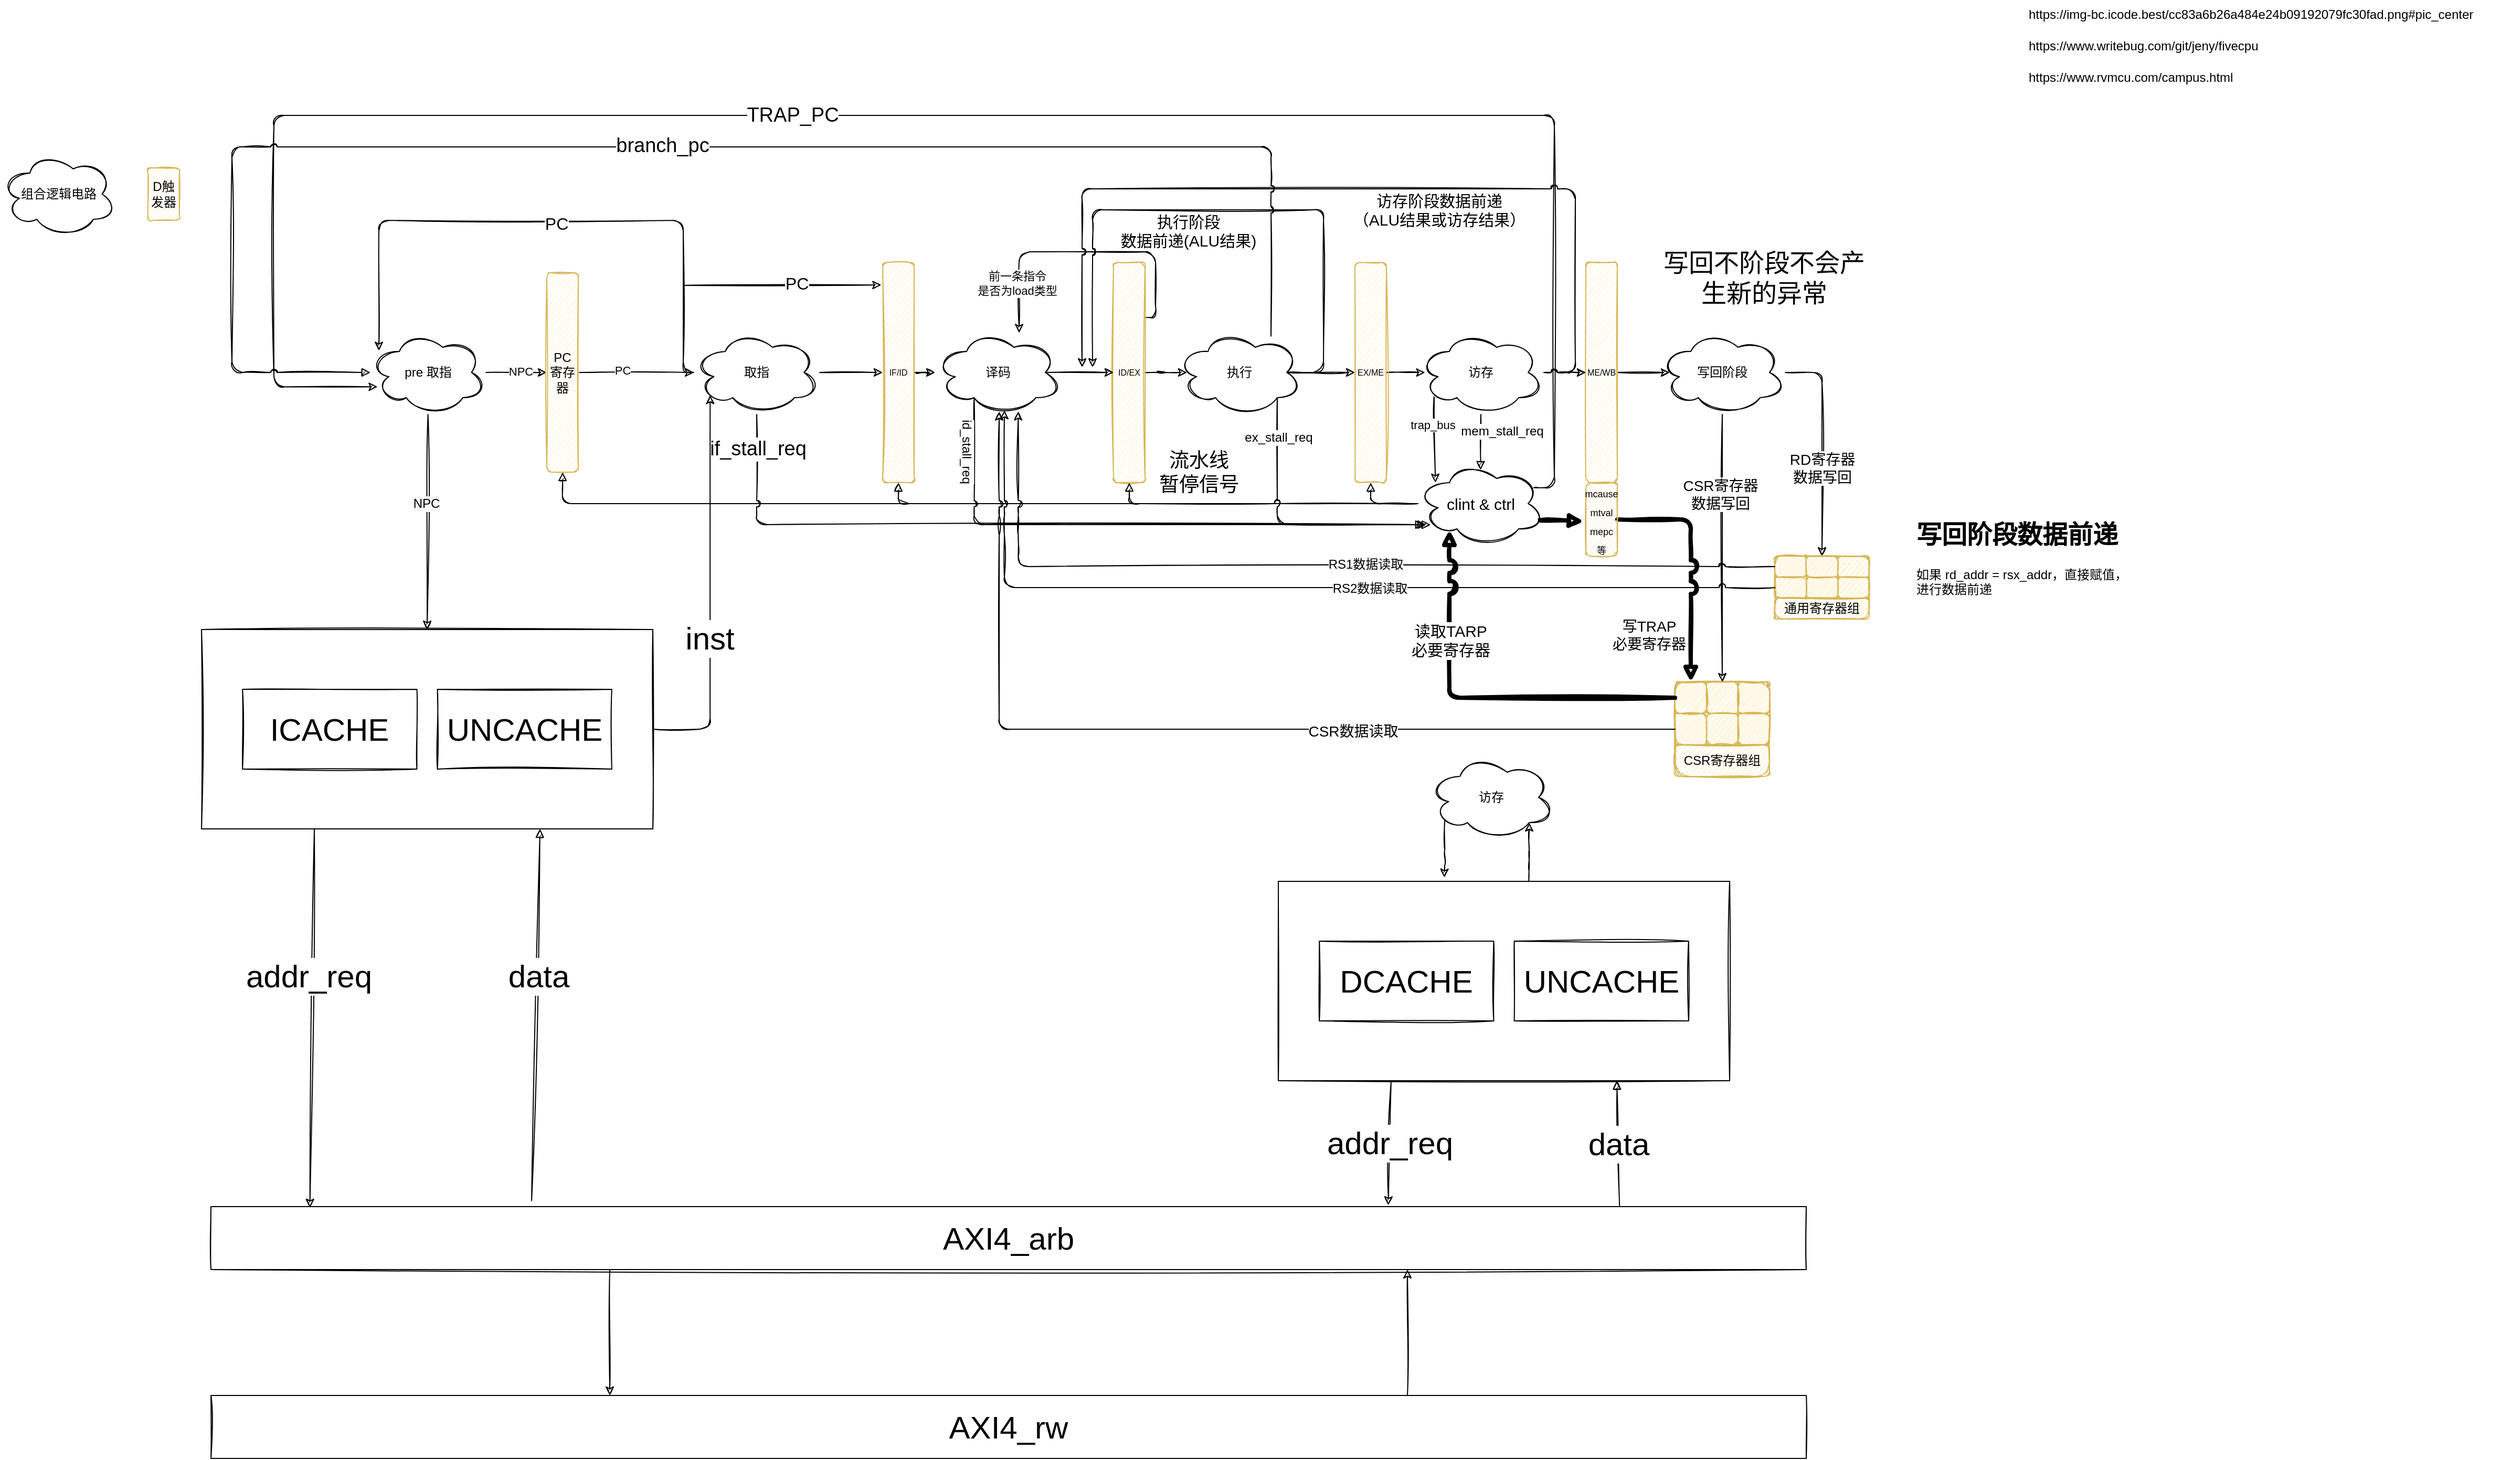 <mxfile>
    <diagram id="fFQ4FI2WHlDWYevL5R3L" name="第 1 页">
        <mxGraphModel dx="3670" dy="2037" grid="1" gridSize="10" guides="1" tooltips="1" connect="1" arrows="1" fold="1" page="1" pageScale="1" pageWidth="827" pageHeight="1169" background="#ffffff" math="0" shadow="0">
            <root>
                <mxCell id="0"/>
                <mxCell id="1" parent="0"/>
                <mxCell id="73" style="edgeStyle=orthogonalEdgeStyle;rounded=1;sketch=1;jumpStyle=arc;jumpSize=6;html=1;fontSize=9;endArrow=block;strokeColor=default;strokeWidth=1;entryX=0.5;entryY=1;entryDx=0;entryDy=0;" parent="1" source="54" target="zGGGupaVOVgGhXEfBQD1-1" edge="1">
                    <mxGeometry relative="1" as="geometry">
                        <mxPoint x="7.5" y="580" as="targetPoint"/>
                    </mxGeometry>
                </mxCell>
                <mxCell id="74" style="edgeStyle=orthogonalEdgeStyle;rounded=1;sketch=1;jumpStyle=arc;jumpSize=6;html=1;entryX=0.5;entryY=1;entryDx=0;entryDy=0;fontSize=9;endArrow=block;strokeColor=default;strokeWidth=1;" parent="1" source="54" target="36" edge="1">
                    <mxGeometry relative="1" as="geometry"/>
                </mxCell>
                <mxCell id="75" value="流水线&lt;br&gt;暂停信号" style="edgeLabel;html=1;align=center;verticalAlign=middle;resizable=0;points=[];fontSize=19;rounded=1;sketch=1;" parent="74" vertex="1" connectable="0">
                    <mxGeometry x="0.449" y="1" relative="1" as="geometry">
                        <mxPoint x="403" y="-31" as="offset"/>
                    </mxGeometry>
                </mxCell>
                <mxCell id="77" style="edgeStyle=orthogonalEdgeStyle;rounded=1;sketch=1;jumpStyle=arc;jumpSize=6;html=1;fontSize=19;endArrow=block;strokeColor=default;strokeWidth=1;" parent="1" source="AuDMVpWPDX14XM7IN1FL-46" target="54" edge="1">
                    <mxGeometry relative="1" as="geometry">
                        <mxPoint x="-40" y="610" as="targetPoint"/>
                        <Array as="points">
                            <mxPoint x="-100" y="600"/>
                        </Array>
                    </mxGeometry>
                </mxCell>
                <mxCell id="82" value="if_stall_req" style="edgeLabel;html=1;align=center;verticalAlign=middle;resizable=0;points=[];fontSize=19;rounded=1;sketch=1;" parent="77" vertex="1" connectable="0">
                    <mxGeometry x="-0.909" y="1" relative="1" as="geometry">
                        <mxPoint y="-1" as="offset"/>
                    </mxGeometry>
                </mxCell>
                <mxCell id="60" style="edgeStyle=orthogonalEdgeStyle;rounded=1;sketch=1;jumpStyle=arc;html=1;fontSize=14;jumpSize=12;entryX=0.061;entryY=0.671;entryDx=0;entryDy=0;entryPerimeter=0;exitX=0.92;exitY=0.31;exitDx=0;exitDy=0;exitPerimeter=0;" parent="1" source="54" target="6" edge="1">
                    <mxGeometry relative="1" as="geometry">
                        <mxPoint x="-560" y="280" as="targetPoint"/>
                        <mxPoint x="660" y="545" as="sourcePoint"/>
                        <Array as="points">
                            <mxPoint x="660" y="565"/>
                            <mxPoint x="660" y="210"/>
                            <mxPoint x="-560" y="210"/>
                            <mxPoint x="-560" y="469"/>
                        </Array>
                    </mxGeometry>
                </mxCell>
                <mxCell id="61" value="TRAP_PC" style="edgeLabel;html=1;align=center;verticalAlign=middle;resizable=0;points=[];fontSize=19;rounded=1;sketch=1;" parent="60" vertex="1" connectable="0">
                    <mxGeometry x="0.128" relative="1" as="geometry">
                        <mxPoint as="offset"/>
                    </mxGeometry>
                </mxCell>
                <mxCell id="AuDMVpWPDX14XM7IN1FL-55" style="edgeStyle=orthogonalEdgeStyle;rounded=1;orthogonalLoop=1;jettySize=auto;html=1;fontSize=12;sketch=1;" parent="1" source="zGGGupaVOVgGhXEfBQD1-1" target="AuDMVpWPDX14XM7IN1FL-47" edge="1">
                    <mxGeometry relative="1" as="geometry"/>
                </mxCell>
                <mxCell id="zGGGupaVOVgGhXEfBQD1-1" value="IF/ID" style="rounded=1;whiteSpace=wrap;html=1;fontSize=8;fillColor=#fff2cc;strokeColor=#d6b656;sketch=1;" parent="1" vertex="1">
                    <mxGeometry x="20" y="350" width="30" height="210" as="geometry"/>
                </mxCell>
                <mxCell id="AuDMVpWPDX14XM7IN1FL-58" style="edgeStyle=orthogonalEdgeStyle;rounded=1;orthogonalLoop=1;jettySize=auto;html=1;exitX=1;exitY=0.5;exitDx=0;exitDy=0;entryX=0.083;entryY=0.5;entryDx=0;entryDy=0;entryPerimeter=0;fontSize=12;sketch=1;" parent="1" source="AuDMVpWPDX14XM7IN1FL-5" target="AuDMVpWPDX14XM7IN1FL-49" edge="1">
                    <mxGeometry relative="1" as="geometry"/>
                </mxCell>
                <mxCell id="49" style="edgeStyle=orthogonalEdgeStyle;html=1;exitX=1;exitY=0.25;exitDx=0;exitDy=0;jumpStyle=line;rounded=1;sketch=1;" parent="1" source="AuDMVpWPDX14XM7IN1FL-5" target="AuDMVpWPDX14XM7IN1FL-47" edge="1">
                    <mxGeometry relative="1" as="geometry">
                        <mxPoint x="150" y="320" as="targetPoint"/>
                        <Array as="points">
                            <mxPoint x="280" y="403"/>
                            <mxPoint x="280" y="340"/>
                            <mxPoint x="150" y="340"/>
                        </Array>
                    </mxGeometry>
                </mxCell>
                <mxCell id="50" value="前一条指令&lt;br&gt;是否为load类型" style="edgeLabel;html=1;align=center;verticalAlign=middle;resizable=0;points=[];sketch=1;rounded=1;" parent="49" vertex="1" connectable="0">
                    <mxGeometry x="-0.169" y="-1" relative="1" as="geometry">
                        <mxPoint x="-88" y="31" as="offset"/>
                    </mxGeometry>
                </mxCell>
                <mxCell id="AuDMVpWPDX14XM7IN1FL-5" value="ID/EX" style="rounded=1;whiteSpace=wrap;html=1;fontSize=8;fillColor=#fff2cc;strokeColor=#d6b656;sketch=1;" parent="1" vertex="1">
                    <mxGeometry x="240" y="350" width="30" height="210" as="geometry"/>
                </mxCell>
                <mxCell id="AuDMVpWPDX14XM7IN1FL-61" style="edgeStyle=orthogonalEdgeStyle;rounded=1;orthogonalLoop=1;jettySize=auto;html=1;exitX=1;exitY=0.5;exitDx=0;exitDy=0;entryX=0.057;entryY=0.5;entryDx=0;entryDy=0;entryPerimeter=0;fontSize=12;sketch=1;" parent="1" source="AuDMVpWPDX14XM7IN1FL-6" target="AuDMVpWPDX14XM7IN1FL-50" edge="1">
                    <mxGeometry relative="1" as="geometry"/>
                </mxCell>
                <mxCell id="AuDMVpWPDX14XM7IN1FL-6" value="EX/ME" style="rounded=1;whiteSpace=wrap;html=1;fontSize=8;fillColor=#fff2cc;strokeColor=#d6b656;sketch=1;" parent="1" vertex="1">
                    <mxGeometry x="470" y="350" width="30" height="210" as="geometry"/>
                </mxCell>
                <mxCell id="AuDMVpWPDX14XM7IN1FL-70" style="edgeStyle=orthogonalEdgeStyle;rounded=1;orthogonalLoop=1;jettySize=auto;html=1;entryX=0.083;entryY=0.5;entryDx=0;entryDy=0;entryPerimeter=0;fontSize=12;sketch=1;" parent="1" source="AuDMVpWPDX14XM7IN1FL-7" target="AuDMVpWPDX14XM7IN1FL-69" edge="1">
                    <mxGeometry relative="1" as="geometry"/>
                </mxCell>
                <mxCell id="AuDMVpWPDX14XM7IN1FL-7" value="ME/WB" style="rounded=1;whiteSpace=wrap;html=1;fontSize=8;fillColor=#fff2cc;strokeColor=#d6b656;sketch=1;" parent="1" vertex="1">
                    <mxGeometry x="690" y="350" width="30" height="210" as="geometry"/>
                </mxCell>
                <mxCell id="AuDMVpWPDX14XM7IN1FL-26" value="" style="group;sketch=1;rounded=1;fillColor=#fff2cc;strokeColor=#d6b656;" parent="1" vertex="1" connectable="0">
                    <mxGeometry x="775" y="750" width="90" height="90" as="geometry"/>
                </mxCell>
                <mxCell id="AuDMVpWPDX14XM7IN1FL-27" value="" style="group;sketch=1;rounded=1;fillColor=#fff2cc;strokeColor=#d6b656;" parent="AuDMVpWPDX14XM7IN1FL-26" vertex="1" connectable="0">
                    <mxGeometry width="90" height="60" as="geometry"/>
                </mxCell>
                <mxCell id="AuDMVpWPDX14XM7IN1FL-28" value="" style="rounded=1;whiteSpace=wrap;html=1;fontSize=8;sketch=1;fillColor=#fff2cc;strokeColor=#d6b656;" parent="AuDMVpWPDX14XM7IN1FL-27" vertex="1">
                    <mxGeometry width="30" height="30" as="geometry"/>
                </mxCell>
                <mxCell id="AuDMVpWPDX14XM7IN1FL-29" value="" style="rounded=1;whiteSpace=wrap;html=1;fontSize=8;sketch=1;fillColor=#fff2cc;strokeColor=#d6b656;" parent="AuDMVpWPDX14XM7IN1FL-27" vertex="1">
                    <mxGeometry x="30" width="30" height="30" as="geometry"/>
                </mxCell>
                <mxCell id="AuDMVpWPDX14XM7IN1FL-30" value="" style="rounded=1;whiteSpace=wrap;html=1;fontSize=8;sketch=1;fillColor=#fff2cc;strokeColor=#d6b656;" parent="AuDMVpWPDX14XM7IN1FL-27" vertex="1">
                    <mxGeometry x="60" width="30" height="30" as="geometry"/>
                </mxCell>
                <mxCell id="AuDMVpWPDX14XM7IN1FL-31" value="" style="rounded=1;whiteSpace=wrap;html=1;fontSize=8;sketch=1;fillColor=#fff2cc;strokeColor=#d6b656;" parent="AuDMVpWPDX14XM7IN1FL-27" vertex="1">
                    <mxGeometry x="60" y="30" width="30" height="30" as="geometry"/>
                </mxCell>
                <mxCell id="AuDMVpWPDX14XM7IN1FL-32" value="" style="rounded=1;whiteSpace=wrap;html=1;fontSize=8;sketch=1;fillColor=#fff2cc;strokeColor=#d6b656;" parent="AuDMVpWPDX14XM7IN1FL-27" vertex="1">
                    <mxGeometry x="30" y="30" width="30" height="30" as="geometry"/>
                </mxCell>
                <mxCell id="AuDMVpWPDX14XM7IN1FL-33" value="" style="rounded=1;whiteSpace=wrap;html=1;fontSize=8;sketch=1;fillColor=#fff2cc;strokeColor=#d6b656;" parent="AuDMVpWPDX14XM7IN1FL-27" vertex="1">
                    <mxGeometry y="30" width="30" height="30" as="geometry"/>
                </mxCell>
                <mxCell id="AuDMVpWPDX14XM7IN1FL-34" value="CSR寄存器组" style="text;html=1;strokeColor=#d6b656;fillColor=#fff2cc;align=center;verticalAlign=middle;whiteSpace=wrap;rounded=1;fontSize=12;sketch=1;" parent="AuDMVpWPDX14XM7IN1FL-26" vertex="1">
                    <mxGeometry y="60" width="90" height="30" as="geometry"/>
                </mxCell>
                <mxCell id="AuDMVpWPDX14XM7IN1FL-52" style="edgeStyle=orthogonalEdgeStyle;rounded=1;orthogonalLoop=1;jettySize=auto;html=1;entryX=0;entryY=0.5;entryDx=0;entryDy=0;fontSize=12;sketch=1;" parent="1" source="AuDMVpWPDX14XM7IN1FL-46" target="zGGGupaVOVgGhXEfBQD1-1" edge="1">
                    <mxGeometry relative="1" as="geometry"/>
                </mxCell>
                <mxCell id="44" style="edgeStyle=orthogonalEdgeStyle;html=1;sketch=1;rounded=1;" parent="1" source="AuDMVpWPDX14XM7IN1FL-46" target="6" edge="1">
                    <mxGeometry relative="1" as="geometry">
                        <mxPoint x="-450" y="320" as="targetPoint"/>
                        <Array as="points">
                            <mxPoint x="-170" y="455"/>
                            <mxPoint x="-170" y="310"/>
                            <mxPoint x="-460" y="310"/>
                        </Array>
                    </mxGeometry>
                </mxCell>
                <mxCell id="45" value="PC" style="edgeLabel;html=1;align=center;verticalAlign=middle;resizable=0;points=[];fontSize=16;sketch=1;rounded=1;" parent="44" vertex="1" connectable="0">
                    <mxGeometry x="-0.029" y="3" relative="1" as="geometry">
                        <mxPoint as="offset"/>
                    </mxGeometry>
                </mxCell>
                <mxCell id="AuDMVpWPDX14XM7IN1FL-46" value="取指" style="ellipse;shape=cloud;whiteSpace=wrap;html=1;fontSize=12;sketch=1;rounded=1;" parent="1" vertex="1">
                    <mxGeometry x="-160" y="415" width="120" height="80" as="geometry"/>
                </mxCell>
                <mxCell id="AuDMVpWPDX14XM7IN1FL-56" style="edgeStyle=orthogonalEdgeStyle;rounded=1;orthogonalLoop=1;jettySize=auto;html=1;exitX=0.875;exitY=0.5;exitDx=0;exitDy=0;exitPerimeter=0;entryX=0;entryY=0.5;entryDx=0;entryDy=0;fontSize=12;sketch=1;" parent="1" source="AuDMVpWPDX14XM7IN1FL-47" target="AuDMVpWPDX14XM7IN1FL-5" edge="1">
                    <mxGeometry relative="1" as="geometry"/>
                </mxCell>
                <mxCell id="79" style="edgeStyle=orthogonalEdgeStyle;rounded=1;sketch=1;jumpStyle=arc;jumpSize=6;html=1;exitX=0.31;exitY=0.8;exitDx=0;exitDy=0;exitPerimeter=0;fontSize=19;endArrow=block;strokeColor=default;strokeWidth=1;" parent="1" source="AuDMVpWPDX14XM7IN1FL-47" edge="1">
                    <mxGeometry relative="1" as="geometry">
                        <mxPoint x="536" y="600" as="targetPoint"/>
                        <Array as="points">
                            <mxPoint x="107" y="600"/>
                        </Array>
                    </mxGeometry>
                </mxCell>
                <mxCell id="83" value="id_stall_req" style="edgeLabel;html=1;align=center;verticalAlign=middle;resizable=0;points=[];fontSize=12;rotation=90;rounded=1;sketch=1;" parent="79" vertex="1" connectable="0">
                    <mxGeometry x="-0.859" relative="1" as="geometry">
                        <mxPoint x="-7" y="12" as="offset"/>
                    </mxGeometry>
                </mxCell>
                <mxCell id="AuDMVpWPDX14XM7IN1FL-47" value="译码" style="ellipse;shape=cloud;whiteSpace=wrap;html=1;fontSize=12;sketch=1;rounded=1;" parent="1" vertex="1">
                    <mxGeometry x="70" y="415" width="120" height="80" as="geometry"/>
                </mxCell>
                <mxCell id="AuDMVpWPDX14XM7IN1FL-59" style="edgeStyle=orthogonalEdgeStyle;rounded=1;orthogonalLoop=1;jettySize=auto;html=1;entryX=0;entryY=0.5;entryDx=0;entryDy=0;fontSize=12;sketch=1;" parent="1" source="AuDMVpWPDX14XM7IN1FL-49" target="AuDMVpWPDX14XM7IN1FL-6" edge="1">
                    <mxGeometry relative="1" as="geometry"/>
                </mxCell>
                <mxCell id="AuDMVpWPDX14XM7IN1FL-67" style="edgeStyle=orthogonalEdgeStyle;rounded=1;orthogonalLoop=1;jettySize=auto;html=1;exitX=0.875;exitY=0.5;exitDx=0;exitDy=0;exitPerimeter=0;fontSize=12;sketch=1;jumpStyle=arc;" parent="1" source="AuDMVpWPDX14XM7IN1FL-49" edge="1">
                    <mxGeometry relative="1" as="geometry">
                        <mxPoint x="220" y="450" as="targetPoint"/>
                        <Array as="points">
                            <mxPoint x="440" y="455"/>
                            <mxPoint x="440" y="300"/>
                            <mxPoint x="220" y="300"/>
                        </Array>
                    </mxGeometry>
                </mxCell>
                <mxCell id="AuDMVpWPDX14XM7IN1FL-89" value="执行阶段&lt;br&gt;数据前递(ALU结果)" style="edgeLabel;html=1;align=center;verticalAlign=middle;resizable=0;points=[];fontSize=15;sketch=1;rounded=1;" parent="AuDMVpWPDX14XM7IN1FL-67" vertex="1" connectable="0">
                    <mxGeometry x="0.025" relative="1" as="geometry">
                        <mxPoint x="-32" y="20" as="offset"/>
                    </mxGeometry>
                </mxCell>
                <mxCell id="81" style="edgeStyle=orthogonalEdgeStyle;rounded=1;sketch=1;jumpStyle=arc;jumpSize=6;html=1;exitX=0.8;exitY=0.8;exitDx=0;exitDy=0;exitPerimeter=0;fontSize=19;endArrow=block;strokeColor=default;strokeWidth=1;entryX=0.101;entryY=0.753;entryDx=0;entryDy=0;entryPerimeter=0;" parent="1" source="AuDMVpWPDX14XM7IN1FL-49" target="54" edge="1">
                    <mxGeometry relative="1" as="geometry">
                        <mxPoint x="510" y="610" as="targetPoint"/>
                        <Array as="points">
                            <mxPoint x="396" y="600"/>
                            <mxPoint x="510" y="600"/>
                        </Array>
                    </mxGeometry>
                </mxCell>
                <mxCell id="84" value="ex_stall_req" style="edgeLabel;html=1;align=center;verticalAlign=middle;resizable=0;points=[];fontSize=12;rounded=1;sketch=1;" parent="81" vertex="1" connectable="0">
                    <mxGeometry x="-0.721" y="1" relative="1" as="geometry">
                        <mxPoint as="offset"/>
                    </mxGeometry>
                </mxCell>
                <mxCell id="AuDMVpWPDX14XM7IN1FL-49" value="执行" style="ellipse;shape=cloud;whiteSpace=wrap;html=1;fontSize=12;sketch=1;rounded=1;" parent="1" vertex="1">
                    <mxGeometry x="300" y="415" width="120" height="80" as="geometry"/>
                </mxCell>
                <mxCell id="AuDMVpWPDX14XM7IN1FL-62" style="edgeStyle=orthogonalEdgeStyle;rounded=1;orthogonalLoop=1;jettySize=auto;html=1;entryX=0;entryY=0.5;entryDx=0;entryDy=0;fontSize=12;sketch=1;jumpStyle=arc;jumpSize=6;" parent="1" source="AuDMVpWPDX14XM7IN1FL-50" target="AuDMVpWPDX14XM7IN1FL-7" edge="1">
                    <mxGeometry relative="1" as="geometry"/>
                </mxCell>
                <mxCell id="AuDMVpWPDX14XM7IN1FL-68" style="edgeStyle=orthogonalEdgeStyle;rounded=1;orthogonalLoop=1;jettySize=auto;html=1;fontSize=12;sketch=1;jumpStyle=arc;" parent="1" source="AuDMVpWPDX14XM7IN1FL-50" edge="1">
                    <mxGeometry relative="1" as="geometry">
                        <mxPoint x="210" y="450" as="targetPoint"/>
                        <Array as="points">
                            <mxPoint x="680" y="455"/>
                            <mxPoint x="680" y="280"/>
                            <mxPoint x="210" y="280"/>
                        </Array>
                    </mxGeometry>
                </mxCell>
                <mxCell id="AuDMVpWPDX14XM7IN1FL-88" value="访存阶段数据前递&lt;br&gt;（ALU结果或访存结果）" style="edgeLabel;html=1;align=center;verticalAlign=middle;resizable=0;points=[];fontSize=15;sketch=1;rounded=1;" parent="AuDMVpWPDX14XM7IN1FL-68" vertex="1" connectable="0">
                    <mxGeometry x="0.093" y="-2" relative="1" as="geometry">
                        <mxPoint x="127" y="22" as="offset"/>
                    </mxGeometry>
                </mxCell>
                <mxCell id="85" style="edgeStyle=orthogonalEdgeStyle;rounded=1;sketch=1;jumpStyle=arc;jumpSize=6;html=1;entryX=0.498;entryY=0.099;entryDx=0;entryDy=0;entryPerimeter=0;fontSize=12;endArrow=block;strokeColor=default;strokeWidth=1;" parent="1" source="AuDMVpWPDX14XM7IN1FL-50" target="54" edge="1">
                    <mxGeometry relative="1" as="geometry"/>
                </mxCell>
                <mxCell id="86" value="mem_stall_req" style="edgeLabel;html=1;align=center;verticalAlign=middle;resizable=0;points=[];fontSize=12;rounded=1;rotation=0;sketch=1;" parent="85" vertex="1" connectable="0">
                    <mxGeometry x="-0.022" y="-1" relative="1" as="geometry">
                        <mxPoint x="21" y="-10" as="offset"/>
                    </mxGeometry>
                </mxCell>
                <mxCell id="93" style="edgeStyle=none;html=1;exitX=0.13;exitY=0.77;exitDx=0;exitDy=0;exitPerimeter=0;entryX=0.139;entryY=0.249;entryDx=0;entryDy=0;entryPerimeter=0;sketch=1;" parent="1" source="AuDMVpWPDX14XM7IN1FL-50" target="54" edge="1">
                    <mxGeometry relative="1" as="geometry"/>
                </mxCell>
                <mxCell id="94" value="trap_bus" style="edgeLabel;html=1;align=center;verticalAlign=middle;resizable=0;points=[];sketch=1;" parent="93" vertex="1" connectable="0">
                    <mxGeometry x="-0.31" y="-2" relative="1" as="geometry">
                        <mxPoint as="offset"/>
                    </mxGeometry>
                </mxCell>
                <mxCell id="AuDMVpWPDX14XM7IN1FL-50" value="访存" style="ellipse;shape=cloud;whiteSpace=wrap;html=1;fontSize=12;sketch=1;rounded=1;" parent="1" vertex="1">
                    <mxGeometry x="530" y="415" width="120" height="80" as="geometry"/>
                </mxCell>
                <mxCell id="AuDMVpWPDX14XM7IN1FL-80" style="edgeStyle=orthogonalEdgeStyle;rounded=1;orthogonalLoop=1;jettySize=auto;html=1;entryX=0.5;entryY=0;entryDx=0;entryDy=0;fontSize=12;sketch=1;" parent="1" source="AuDMVpWPDX14XM7IN1FL-69" target="AuDMVpWPDX14XM7IN1FL-74" edge="1">
                    <mxGeometry relative="1" as="geometry"/>
                </mxCell>
                <mxCell id="AuDMVpWPDX14XM7IN1FL-81" value="RD寄存器&lt;br style=&quot;font-size: 14px;&quot;&gt;数据写回" style="edgeLabel;html=1;align=center;verticalAlign=middle;resizable=0;points=[];fontSize=14;sketch=1;rounded=1;" parent="AuDMVpWPDX14XM7IN1FL-80" vertex="1" connectable="0">
                    <mxGeometry x="0.044" y="-2" relative="1" as="geometry">
                        <mxPoint x="2" y="16" as="offset"/>
                    </mxGeometry>
                </mxCell>
                <mxCell id="56" style="edgeStyle=orthogonalEdgeStyle;rounded=1;sketch=1;jumpStyle=arc;html=1;entryX=0.5;entryY=0;entryDx=0;entryDy=0;fontSize=19;" parent="1" source="AuDMVpWPDX14XM7IN1FL-69" target="AuDMVpWPDX14XM7IN1FL-29" edge="1">
                    <mxGeometry relative="1" as="geometry"/>
                </mxCell>
                <mxCell id="57" value="CSR寄存器&lt;br style=&quot;font-size: 14px;&quot;&gt;数据写回" style="edgeLabel;html=1;align=center;verticalAlign=middle;resizable=0;points=[];fontSize=14;rounded=1;sketch=1;" parent="56" vertex="1" connectable="0">
                    <mxGeometry x="-0.406" y="-2" relative="1" as="geometry">
                        <mxPoint as="offset"/>
                    </mxGeometry>
                </mxCell>
                <mxCell id="AuDMVpWPDX14XM7IN1FL-69" value="写回阶段" style="ellipse;shape=cloud;whiteSpace=wrap;html=1;fontSize=12;sketch=1;rounded=1;" parent="1" vertex="1">
                    <mxGeometry x="760" y="415" width="120" height="80" as="geometry"/>
                </mxCell>
                <mxCell id="AuDMVpWPDX14XM7IN1FL-71" value="" style="group;fillColor=#fff2cc;strokeColor=#d6b656;sketch=1;rounded=1;" parent="1" vertex="1" connectable="0">
                    <mxGeometry x="870" y="630" width="90" height="60" as="geometry"/>
                </mxCell>
                <mxCell id="AuDMVpWPDX14XM7IN1FL-72" value="" style="group;fillColor=#fff2cc;strokeColor=#d6b656;sketch=1;rounded=1;" parent="AuDMVpWPDX14XM7IN1FL-71" vertex="1" connectable="0">
                    <mxGeometry width="90" height="40" as="geometry"/>
                </mxCell>
                <mxCell id="AuDMVpWPDX14XM7IN1FL-73" value="" style="rounded=1;whiteSpace=wrap;html=1;fontSize=8;fillColor=#fff2cc;strokeColor=#d6b656;sketch=1;" parent="AuDMVpWPDX14XM7IN1FL-72" vertex="1">
                    <mxGeometry width="30" height="20" as="geometry"/>
                </mxCell>
                <mxCell id="AuDMVpWPDX14XM7IN1FL-74" value="" style="rounded=1;whiteSpace=wrap;html=1;fontSize=8;fillColor=#fff2cc;strokeColor=#d6b656;sketch=1;" parent="AuDMVpWPDX14XM7IN1FL-72" vertex="1">
                    <mxGeometry x="30" width="30" height="20" as="geometry"/>
                </mxCell>
                <mxCell id="AuDMVpWPDX14XM7IN1FL-75" value="" style="rounded=1;whiteSpace=wrap;html=1;fontSize=8;fillColor=#fff2cc;strokeColor=#d6b656;sketch=1;" parent="AuDMVpWPDX14XM7IN1FL-72" vertex="1">
                    <mxGeometry x="60" width="30" height="20" as="geometry"/>
                </mxCell>
                <mxCell id="AuDMVpWPDX14XM7IN1FL-76" value="" style="rounded=1;whiteSpace=wrap;html=1;fontSize=8;fillColor=#fff2cc;strokeColor=#d6b656;sketch=1;" parent="AuDMVpWPDX14XM7IN1FL-72" vertex="1">
                    <mxGeometry x="60" y="20" width="30" height="20" as="geometry"/>
                </mxCell>
                <mxCell id="AuDMVpWPDX14XM7IN1FL-77" value="" style="rounded=1;whiteSpace=wrap;html=1;fontSize=8;fillColor=#fff2cc;strokeColor=#d6b656;sketch=1;" parent="AuDMVpWPDX14XM7IN1FL-72" vertex="1">
                    <mxGeometry x="30" y="20" width="30" height="20" as="geometry"/>
                </mxCell>
                <mxCell id="AuDMVpWPDX14XM7IN1FL-78" value="" style="rounded=1;whiteSpace=wrap;html=1;fontSize=8;fillColor=#fff2cc;strokeColor=#d6b656;sketch=1;" parent="AuDMVpWPDX14XM7IN1FL-72" vertex="1">
                    <mxGeometry y="20" width="30" height="20" as="geometry"/>
                </mxCell>
                <mxCell id="AuDMVpWPDX14XM7IN1FL-79" value="通用寄存器组" style="text;html=1;strokeColor=#d6b656;fillColor=#fff2cc;align=center;verticalAlign=middle;whiteSpace=wrap;rounded=1;fontSize=12;sketch=1;" parent="AuDMVpWPDX14XM7IN1FL-71" vertex="1">
                    <mxGeometry y="40" width="90" height="20" as="geometry"/>
                </mxCell>
                <mxCell id="AuDMVpWPDX14XM7IN1FL-82" style="edgeStyle=orthogonalEdgeStyle;rounded=1;orthogonalLoop=1;jettySize=auto;html=1;entryX=0.66;entryY=0.965;entryDx=0;entryDy=0;entryPerimeter=0;fontSize=12;sketch=1;jumpStyle=arc;" parent="1" source="AuDMVpWPDX14XM7IN1FL-73" target="AuDMVpWPDX14XM7IN1FL-47" edge="1">
                    <mxGeometry relative="1" as="geometry">
                        <Array as="points">
                            <mxPoint x="149" y="640"/>
                        </Array>
                    </mxGeometry>
                </mxCell>
                <mxCell id="AuDMVpWPDX14XM7IN1FL-84" value="RS1数据读取" style="edgeLabel;html=1;align=center;verticalAlign=middle;resizable=0;points=[];fontSize=12;sketch=1;rounded=1;" parent="AuDMVpWPDX14XM7IN1FL-82" vertex="1" connectable="0">
                    <mxGeometry x="-0.102" y="-2" relative="1" as="geometry">
                        <mxPoint as="offset"/>
                    </mxGeometry>
                </mxCell>
                <mxCell id="AuDMVpWPDX14XM7IN1FL-83" style="edgeStyle=orthogonalEdgeStyle;rounded=1;orthogonalLoop=1;jettySize=auto;html=1;entryX=0.55;entryY=0.95;entryDx=0;entryDy=0;entryPerimeter=0;fontSize=12;sketch=1;jumpStyle=arc;" parent="1" source="AuDMVpWPDX14XM7IN1FL-78" target="AuDMVpWPDX14XM7IN1FL-47" edge="1">
                    <mxGeometry relative="1" as="geometry">
                        <Array as="points">
                            <mxPoint x="136" y="660"/>
                        </Array>
                    </mxGeometry>
                </mxCell>
                <mxCell id="AuDMVpWPDX14XM7IN1FL-85" value="RS2数据读取" style="edgeLabel;html=1;align=center;verticalAlign=middle;resizable=0;points=[];fontSize=12;sketch=1;rounded=1;" parent="AuDMVpWPDX14XM7IN1FL-83" vertex="1" connectable="0">
                    <mxGeometry x="-0.144" y="1" relative="1" as="geometry">
                        <mxPoint as="offset"/>
                    </mxGeometry>
                </mxCell>
                <mxCell id="AuDMVpWPDX14XM7IN1FL-87" value="&lt;h1&gt;写回阶段数据前递&lt;/h1&gt;&lt;div&gt;如果 rd_addr = rsx_addr，直接赋值，进行数据前递&lt;/div&gt;" style="text;html=1;strokeColor=none;fillColor=none;spacing=5;spacingTop=-20;whiteSpace=wrap;overflow=hidden;rounded=1;fontSize=12;sketch=1;" parent="1" vertex="1">
                    <mxGeometry x="1000" y="590" width="210" height="120" as="geometry"/>
                </mxCell>
                <mxCell id="16" style="edgeStyle=none;html=1;entryX=0.5;entryY=0;entryDx=0;entryDy=0;sketch=1;rounded=1;" parent="1" source="6" target="105" edge="1">
                    <mxGeometry relative="1" as="geometry">
                        <mxPoint x="-415" y="630" as="targetPoint"/>
                    </mxGeometry>
                </mxCell>
                <mxCell id="17" value="&lt;span style=&quot;font-size: 12px ; background-color: rgb(248 , 249 , 250)&quot;&gt;NPC&lt;br&gt;&lt;/span&gt;" style="edgeLabel;html=1;align=center;verticalAlign=middle;resizable=0;points=[];sketch=1;rounded=1;" parent="16" vertex="1" connectable="0">
                    <mxGeometry x="-0.173" y="-2" relative="1" as="geometry">
                        <mxPoint as="offset"/>
                    </mxGeometry>
                </mxCell>
                <mxCell id="37" style="edgeStyle=none;html=1;entryX=0;entryY=0.5;entryDx=0;entryDy=0;sketch=1;rounded=1;" parent="1" source="6" target="36" edge="1">
                    <mxGeometry relative="1" as="geometry"/>
                </mxCell>
                <mxCell id="41" value="NPC" style="edgeLabel;html=1;align=center;verticalAlign=middle;resizable=0;points=[];sketch=1;rounded=1;" parent="37" vertex="1" connectable="0">
                    <mxGeometry x="0.126" y="1" relative="1" as="geometry">
                        <mxPoint as="offset"/>
                    </mxGeometry>
                </mxCell>
                <mxCell id="6" value="pre 取指" style="ellipse;shape=cloud;whiteSpace=wrap;html=1;fontSize=12;sketch=1;rounded=1;" parent="1" vertex="1">
                    <mxGeometry x="-468" y="415" width="110" height="80" as="geometry"/>
                </mxCell>
                <mxCell id="26" value="" style="endArrow=block;html=1;rounded=1;jumpStyle=arc;edgeStyle=orthogonalEdgeStyle;endFill=1;sketch=1;" parent="1" source="AuDMVpWPDX14XM7IN1FL-49" target="6" edge="1">
                    <mxGeometry width="50" height="50" relative="1" as="geometry">
                        <mxPoint x="410" y="370" as="sourcePoint"/>
                        <mxPoint x="-450" y="200" as="targetPoint"/>
                        <Array as="points">
                            <mxPoint x="390" y="240"/>
                            <mxPoint x="-600" y="240"/>
                            <mxPoint x="-600" y="455"/>
                        </Array>
                    </mxGeometry>
                </mxCell>
                <mxCell id="28" value="branch_pc" style="edgeLabel;html=1;align=center;verticalAlign=middle;resizable=0;points=[];sketch=1;rounded=1;fontSize=19;" parent="26" vertex="1" connectable="0">
                    <mxGeometry x="0.003" y="-1" relative="1" as="geometry">
                        <mxPoint as="offset"/>
                    </mxGeometry>
                </mxCell>
                <UserObject label="https://img-bc.icode.best/cc83a6b26a484e24b09192079fc30fad.png#pic_center" link="https://img-bc.icode.best/cc83a6b26a484e24b09192079fc30fad.png#pic_center" id="30">
                    <mxCell style="text;whiteSpace=wrap;html=1;sketch=1;rounded=1;" parent="1" vertex="1">
                        <mxGeometry x="1110" y="100" width="450" height="30" as="geometry"/>
                    </mxCell>
                </UserObject>
                <UserObject label="https://www.writebug.com/git/jeny/fivecpu" link="https://www.writebug.com/git/jeny/fivecpu" id="32">
                    <mxCell style="text;whiteSpace=wrap;html=1;sketch=1;rounded=1;" parent="1" vertex="1">
                        <mxGeometry x="1110" y="130" width="240" height="30" as="geometry"/>
                    </mxCell>
                </UserObject>
                <UserObject label="https://www.rvmcu.com/campus.html" link="https://www.rvmcu.com/campus.html" id="35">
                    <mxCell style="text;whiteSpace=wrap;html=1;sketch=1;rounded=1;" parent="1" vertex="1">
                        <mxGeometry x="1110" y="160" width="220" height="30" as="geometry"/>
                    </mxCell>
                </UserObject>
                <mxCell id="39" style="edgeStyle=none;html=1;sketch=1;rounded=1;" parent="1" source="36" target="AuDMVpWPDX14XM7IN1FL-46" edge="1">
                    <mxGeometry relative="1" as="geometry"/>
                </mxCell>
                <mxCell id="40" value="PC" style="edgeLabel;html=1;align=center;verticalAlign=middle;resizable=0;points=[];sketch=1;rounded=1;" parent="39" vertex="1" connectable="0">
                    <mxGeometry x="-0.235" y="2" relative="1" as="geometry">
                        <mxPoint as="offset"/>
                    </mxGeometry>
                </mxCell>
                <mxCell id="36" value="PC 寄存器" style="rounded=1;whiteSpace=wrap;html=1;fillColor=#fff2cc;strokeColor=#d6b656;sketch=1;" parent="1" vertex="1">
                    <mxGeometry x="-300" y="360" width="30" height="190" as="geometry"/>
                </mxCell>
                <mxCell id="46" value="" style="endArrow=classic;html=1;fontSize=16;entryX=-0.044;entryY=0.103;entryDx=0;entryDy=0;entryPerimeter=0;sketch=1;rounded=1;" parent="1" target="zGGGupaVOVgGhXEfBQD1-1" edge="1">
                    <mxGeometry width="50" height="50" relative="1" as="geometry">
                        <mxPoint x="-170" y="372" as="sourcePoint"/>
                        <mxPoint x="-10" y="380" as="targetPoint"/>
                    </mxGeometry>
                </mxCell>
                <mxCell id="47" value="PC" style="edgeLabel;html=1;align=center;verticalAlign=middle;resizable=0;points=[];fontSize=16;sketch=1;rounded=1;" parent="46" vertex="1" connectable="0">
                    <mxGeometry x="0.146" y="2" relative="1" as="geometry">
                        <mxPoint as="offset"/>
                    </mxGeometry>
                </mxCell>
                <mxCell id="71" style="edgeStyle=orthogonalEdgeStyle;rounded=1;sketch=1;jumpStyle=arc;jumpSize=6;html=1;entryX=0.5;entryY=1;entryDx=0;entryDy=0;fontSize=9;endArrow=block;strokeColor=default;strokeWidth=1;" parent="1" source="54" target="AuDMVpWPDX14XM7IN1FL-6" edge="1">
                    <mxGeometry relative="1" as="geometry"/>
                </mxCell>
                <mxCell id="72" style="edgeStyle=orthogonalEdgeStyle;rounded=1;sketch=1;jumpStyle=arc;jumpSize=6;html=1;entryX=0.5;entryY=1;entryDx=0;entryDy=0;fontSize=9;endArrow=block;strokeColor=default;strokeWidth=1;" parent="1" source="54" target="AuDMVpWPDX14XM7IN1FL-5" edge="1">
                    <mxGeometry relative="1" as="geometry"/>
                </mxCell>
                <mxCell id="87" style="edgeStyle=orthogonalEdgeStyle;rounded=1;sketch=1;jumpStyle=arc;jumpSize=6;html=1;exitX=0.96;exitY=0.7;exitDx=0;exitDy=0;exitPerimeter=0;entryX=-0.064;entryY=0.527;entryDx=0;entryDy=0;entryPerimeter=0;fontSize=12;endArrow=block;strokeColor=default;strokeWidth=4;" parent="1" source="54" target="68" edge="1">
                    <mxGeometry relative="1" as="geometry"/>
                </mxCell>
                <mxCell id="54" value="&lt;font style=&quot;font-size: 15px&quot;&gt;clint &amp;amp; ctrl&lt;/font&gt;" style="ellipse;shape=cloud;whiteSpace=wrap;html=1;fontSize=12;sketch=1;rounded=1;" parent="1" vertex="1">
                    <mxGeometry x="530" y="540" width="120" height="80" as="geometry"/>
                </mxCell>
                <mxCell id="58" style="edgeStyle=orthogonalEdgeStyle;rounded=1;sketch=1;jumpStyle=arc;html=1;entryX=0.509;entryY=0.966;entryDx=0;entryDy=0;entryPerimeter=0;fontSize=14;" parent="1" source="AuDMVpWPDX14XM7IN1FL-33" target="AuDMVpWPDX14XM7IN1FL-47" edge="1">
                    <mxGeometry relative="1" as="geometry">
                        <Array as="points">
                            <mxPoint x="131" y="795"/>
                            <mxPoint x="131" y="520"/>
                        </Array>
                    </mxGeometry>
                </mxCell>
                <mxCell id="59" value="CSR数据读取" style="edgeLabel;html=1;align=center;verticalAlign=middle;resizable=0;points=[];fontSize=14;rounded=1;sketch=1;" parent="58" vertex="1" connectable="0">
                    <mxGeometry x="-0.351" y="2" relative="1" as="geometry">
                        <mxPoint as="offset"/>
                    </mxGeometry>
                </mxCell>
                <mxCell id="66" style="edgeStyle=orthogonalEdgeStyle;rounded=1;sketch=1;jumpStyle=arc;jumpSize=6;html=1;entryX=0.25;entryY=0.813;entryDx=0;entryDy=0;entryPerimeter=0;fontSize=19;strokeWidth=4;endArrow=block;strokeColor=default;exitX=0;exitY=0.5;exitDx=0;exitDy=0;" parent="1" source="AuDMVpWPDX14XM7IN1FL-28" target="54" edge="1">
                    <mxGeometry relative="1" as="geometry">
                        <mxPoint x="730" y="765" as="sourcePoint"/>
                        <Array as="points">
                            <mxPoint x="560" y="765"/>
                        </Array>
                    </mxGeometry>
                </mxCell>
                <mxCell id="67" value="读取TARP&lt;br style=&quot;font-size: 15px&quot;&gt;必要寄存器" style="edgeLabel;html=1;align=center;verticalAlign=middle;resizable=0;points=[];fontSize=15;rounded=1;sketch=1;" parent="66" vertex="1" connectable="0">
                    <mxGeometry x="-0.299" y="1" relative="1" as="geometry">
                        <mxPoint x="-83" y="-56" as="offset"/>
                    </mxGeometry>
                </mxCell>
                <mxCell id="88" style="edgeStyle=orthogonalEdgeStyle;rounded=1;sketch=1;jumpStyle=arc;jumpSize=6;html=1;entryX=0.5;entryY=0;entryDx=0;entryDy=0;fontSize=12;endArrow=block;strokeColor=default;strokeWidth=4;" parent="1" source="68" target="AuDMVpWPDX14XM7IN1FL-28" edge="1">
                    <mxGeometry relative="1" as="geometry"/>
                </mxCell>
                <mxCell id="89" value="写TRAP&lt;br style=&quot;font-size: 14px;&quot;&gt;必要寄存器" style="edgeLabel;html=1;align=center;verticalAlign=middle;resizable=0;points=[];fontSize=14;rounded=1;sketch=1;" parent="88" vertex="1" connectable="0">
                    <mxGeometry x="0.58" relative="1" as="geometry">
                        <mxPoint x="-40" y="2" as="offset"/>
                    </mxGeometry>
                </mxCell>
                <mxCell id="68" value="&lt;font style=&quot;font-size: 9px&quot;&gt;mcause&lt;br&gt;mtval&lt;br&gt;mepc&lt;br&gt;等&lt;br&gt;&lt;/font&gt;" style="rounded=1;whiteSpace=wrap;html=1;sketch=1;fontSize=15;fillColor=#fff2cc;strokeColor=#d6b656;" parent="1" vertex="1">
                    <mxGeometry x="690" y="560" width="30" height="70" as="geometry"/>
                </mxCell>
                <mxCell id="91" value="D触发器" style="rounded=1;whiteSpace=wrap;html=1;fillColor=#fff2cc;strokeColor=#d6b656;sketch=1;" parent="1" vertex="1">
                    <mxGeometry x="-680" y="260" width="30" height="50" as="geometry"/>
                </mxCell>
                <mxCell id="92" value="组合逻辑电路" style="ellipse;shape=cloud;whiteSpace=wrap;html=1;fontSize=12;sketch=1;rounded=1;" parent="1" vertex="1">
                    <mxGeometry x="-820" y="245" width="110" height="80" as="geometry"/>
                </mxCell>
                <mxCell id="95" value="写回不阶段不会产生新的异常" style="text;html=1;strokeColor=none;fillColor=none;align=center;verticalAlign=middle;whiteSpace=wrap;rounded=0;fontSize=24;sketch=1;" parent="1" vertex="1">
                    <mxGeometry x="760" y="310" width="200" height="110" as="geometry"/>
                </mxCell>
                <mxCell id="106" value="" style="group;sketch=1;" vertex="1" connectable="0" parent="1">
                    <mxGeometry x="-629" y="700" width="430" height="190" as="geometry"/>
                </mxCell>
                <mxCell id="105" value="" style="rounded=0;whiteSpace=wrap;html=1;fontSize=30;sketch=1;" vertex="1" parent="106">
                    <mxGeometry width="430" height="190" as="geometry"/>
                </mxCell>
                <mxCell id="103" value="" style="group;sketch=1;" vertex="1" connectable="0" parent="106">
                    <mxGeometry x="39.091" y="57" width="351.818" height="76" as="geometry"/>
                </mxCell>
                <mxCell id="97" value="ICACHE" style="rounded=0;whiteSpace=wrap;html=1;fontSize=30;sketch=1;" vertex="1" parent="103">
                    <mxGeometry width="166.136" height="76" as="geometry"/>
                </mxCell>
                <mxCell id="101" value="UNCACHE" style="rounded=0;whiteSpace=wrap;html=1;fontSize=30;sketch=1;" vertex="1" parent="103">
                    <mxGeometry x="185.682" width="166.136" height="76" as="geometry"/>
                </mxCell>
                <mxCell id="107" value="" style="group;sketch=1;" vertex="1" connectable="0" parent="1">
                    <mxGeometry x="397" y="940" width="430" height="190" as="geometry"/>
                </mxCell>
                <mxCell id="108" value="" style="rounded=0;whiteSpace=wrap;html=1;fontSize=30;sketch=1;" vertex="1" parent="107">
                    <mxGeometry width="430" height="190" as="geometry"/>
                </mxCell>
                <mxCell id="109" value="" style="group;sketch=1;" vertex="1" connectable="0" parent="107">
                    <mxGeometry x="39.091" y="57" width="351.818" height="76" as="geometry"/>
                </mxCell>
                <mxCell id="110" value="DCACHE" style="rounded=0;whiteSpace=wrap;html=1;fontSize=30;sketch=1;" vertex="1" parent="109">
                    <mxGeometry width="166.136" height="76" as="geometry"/>
                </mxCell>
                <mxCell id="111" value="UNCACHE" style="rounded=0;whiteSpace=wrap;html=1;fontSize=30;sketch=1;" vertex="1" parent="109">
                    <mxGeometry x="185.682" width="166.136" height="76" as="geometry"/>
                </mxCell>
                <mxCell id="123" style="edgeStyle=orthogonalEdgeStyle;html=1;exitX=0.25;exitY=1;exitDx=0;exitDy=0;entryX=0.25;entryY=0;entryDx=0;entryDy=0;fontSize=30;startArrow=none;startFill=0;endArrow=classic;endFill=1;sketch=1;" edge="1" parent="1" source="112" target="122">
                    <mxGeometry relative="1" as="geometry"/>
                </mxCell>
                <mxCell id="112" value="AXI4_arb" style="rounded=0;whiteSpace=wrap;html=1;fontSize=30;sketch=1;" vertex="1" parent="1">
                    <mxGeometry x="-620" y="1250" width="1520" height="60" as="geometry"/>
                </mxCell>
                <mxCell id="114" style="edgeStyle=none;html=1;exitX=0.25;exitY=1;exitDx=0;exitDy=0;entryX=0.062;entryY=0.017;entryDx=0;entryDy=0;entryPerimeter=0;fontSize=30;sketch=1;" edge="1" parent="1" source="105" target="112">
                    <mxGeometry relative="1" as="geometry"/>
                </mxCell>
                <mxCell id="120" value="addr_req" style="edgeLabel;html=1;align=center;verticalAlign=middle;resizable=0;points=[];fontSize=30;sketch=1;" vertex="1" connectable="0" parent="114">
                    <mxGeometry x="-0.228" y="-4" relative="1" as="geometry">
                        <mxPoint as="offset"/>
                    </mxGeometry>
                </mxCell>
                <mxCell id="115" style="edgeStyle=none;html=1;exitX=0.75;exitY=1;exitDx=0;exitDy=0;entryX=0.201;entryY=-0.094;entryDx=0;entryDy=0;entryPerimeter=0;fontSize=30;verticalAlign=top;startArrow=block;startFill=1;endArrow=none;endFill=0;sketch=1;" edge="1" parent="1" source="105" target="112">
                    <mxGeometry relative="1" as="geometry"/>
                </mxCell>
                <mxCell id="121" value="data" style="edgeLabel;html=1;align=center;verticalAlign=middle;resizable=0;points=[];fontSize=30;sketch=1;" vertex="1" connectable="0" parent="115">
                    <mxGeometry x="-0.214" y="1" relative="1" as="geometry">
                        <mxPoint as="offset"/>
                    </mxGeometry>
                </mxCell>
                <mxCell id="116" value="addr_req" style="edgeStyle=none;html=1;exitX=0.25;exitY=1;exitDx=0;exitDy=0;entryX=0.738;entryY=-0.022;entryDx=0;entryDy=0;entryPerimeter=0;fontSize=30;startArrow=none;startFill=0;endArrow=classic;endFill=1;sketch=1;" edge="1" parent="1" source="108" target="112">
                    <mxGeometry relative="1" as="geometry"/>
                </mxCell>
                <mxCell id="117" value="data" style="edgeStyle=none;html=1;exitX=0.75;exitY=1;exitDx=0;exitDy=0;entryX=0.883;entryY=-0.003;entryDx=0;entryDy=0;entryPerimeter=0;fontSize=30;startArrow=block;startFill=1;endArrow=none;endFill=0;sketch=1;" edge="1" parent="1" source="108" target="112">
                    <mxGeometry relative="1" as="geometry"/>
                </mxCell>
                <mxCell id="118" style="edgeStyle=orthogonalEdgeStyle;html=1;exitX=1;exitY=0.5;exitDx=0;exitDy=0;fontSize=30;startArrow=none;startFill=0;endArrow=classic;endFill=1;entryX=0.13;entryY=0.77;entryDx=0;entryDy=0;entryPerimeter=0;sketch=1;" edge="1" parent="1" source="105" target="AuDMVpWPDX14XM7IN1FL-46">
                    <mxGeometry relative="1" as="geometry">
                        <mxPoint x="-160" y="490" as="targetPoint"/>
                    </mxGeometry>
                </mxCell>
                <mxCell id="119" value="inst" style="edgeLabel;html=1;align=center;verticalAlign=middle;resizable=0;points=[];fontSize=30;sketch=1;" vertex="1" connectable="0" parent="118">
                    <mxGeometry x="-0.242" y="1" relative="1" as="geometry">
                        <mxPoint as="offset"/>
                    </mxGeometry>
                </mxCell>
                <mxCell id="124" style="edgeStyle=orthogonalEdgeStyle;html=1;exitX=0.75;exitY=0;exitDx=0;exitDy=0;entryX=0.75;entryY=1;entryDx=0;entryDy=0;fontSize=30;startArrow=none;startFill=0;endArrow=classic;endFill=1;sketch=1;" edge="1" parent="1" source="122" target="112">
                    <mxGeometry relative="1" as="geometry"/>
                </mxCell>
                <mxCell id="122" value="AXI4_rw" style="rounded=0;whiteSpace=wrap;html=1;fontSize=30;sketch=1;" vertex="1" parent="1">
                    <mxGeometry x="-620" y="1430" width="1520" height="60" as="geometry"/>
                </mxCell>
                <mxCell id="126" style="edgeStyle=orthogonalEdgeStyle;sketch=1;html=1;exitX=0.13;exitY=0.77;exitDx=0;exitDy=0;exitPerimeter=0;entryX=0.368;entryY=-0.019;entryDx=0;entryDy=0;entryPerimeter=0;fontSize=30;startArrow=none;startFill=0;endArrow=classic;endFill=1;" edge="1" parent="1" source="125" target="108">
                    <mxGeometry relative="1" as="geometry"/>
                </mxCell>
                <mxCell id="127" style="edgeStyle=orthogonalEdgeStyle;sketch=1;html=1;exitX=0.8;exitY=0.8;exitDx=0;exitDy=0;exitPerimeter=0;entryX=0.555;entryY=0;entryDx=0;entryDy=0;entryPerimeter=0;fontSize=30;startArrow=classic;startFill=1;endArrow=none;endFill=0;" edge="1" parent="1" source="125" target="108">
                    <mxGeometry relative="1" as="geometry"/>
                </mxCell>
                <mxCell id="125" value="访存" style="ellipse;shape=cloud;whiteSpace=wrap;html=1;fontSize=12;sketch=1;rounded=1;" vertex="1" parent="1">
                    <mxGeometry x="540" y="820" width="120" height="80" as="geometry"/>
                </mxCell>
            </root>
        </mxGraphModel>
    </diagram>
</mxfile>